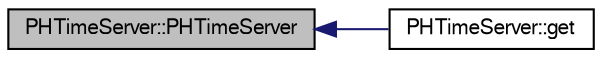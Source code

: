 digraph "PHTimeServer::PHTimeServer"
{
  bgcolor="transparent";
  edge [fontname="FreeSans",fontsize="10",labelfontname="FreeSans",labelfontsize="10"];
  node [fontname="FreeSans",fontsize="10",shape=record];
  rankdir="LR";
  Node1 [label="PHTimeServer::PHTimeServer",height=0.2,width=0.4,color="black", fillcolor="grey75", style="filled" fontcolor="black"];
  Node1 -> Node2 [dir="back",color="midnightblue",fontsize="10",style="solid",fontname="FreeSans"];
  Node2 [label="PHTimeServer::get",height=0.2,width=0.4,color="black",URL="$d3/de2/classPHTimeServer.html#a1c7441843a20087b402c4cbc94872276",tooltip="singleton accessor "];
}
